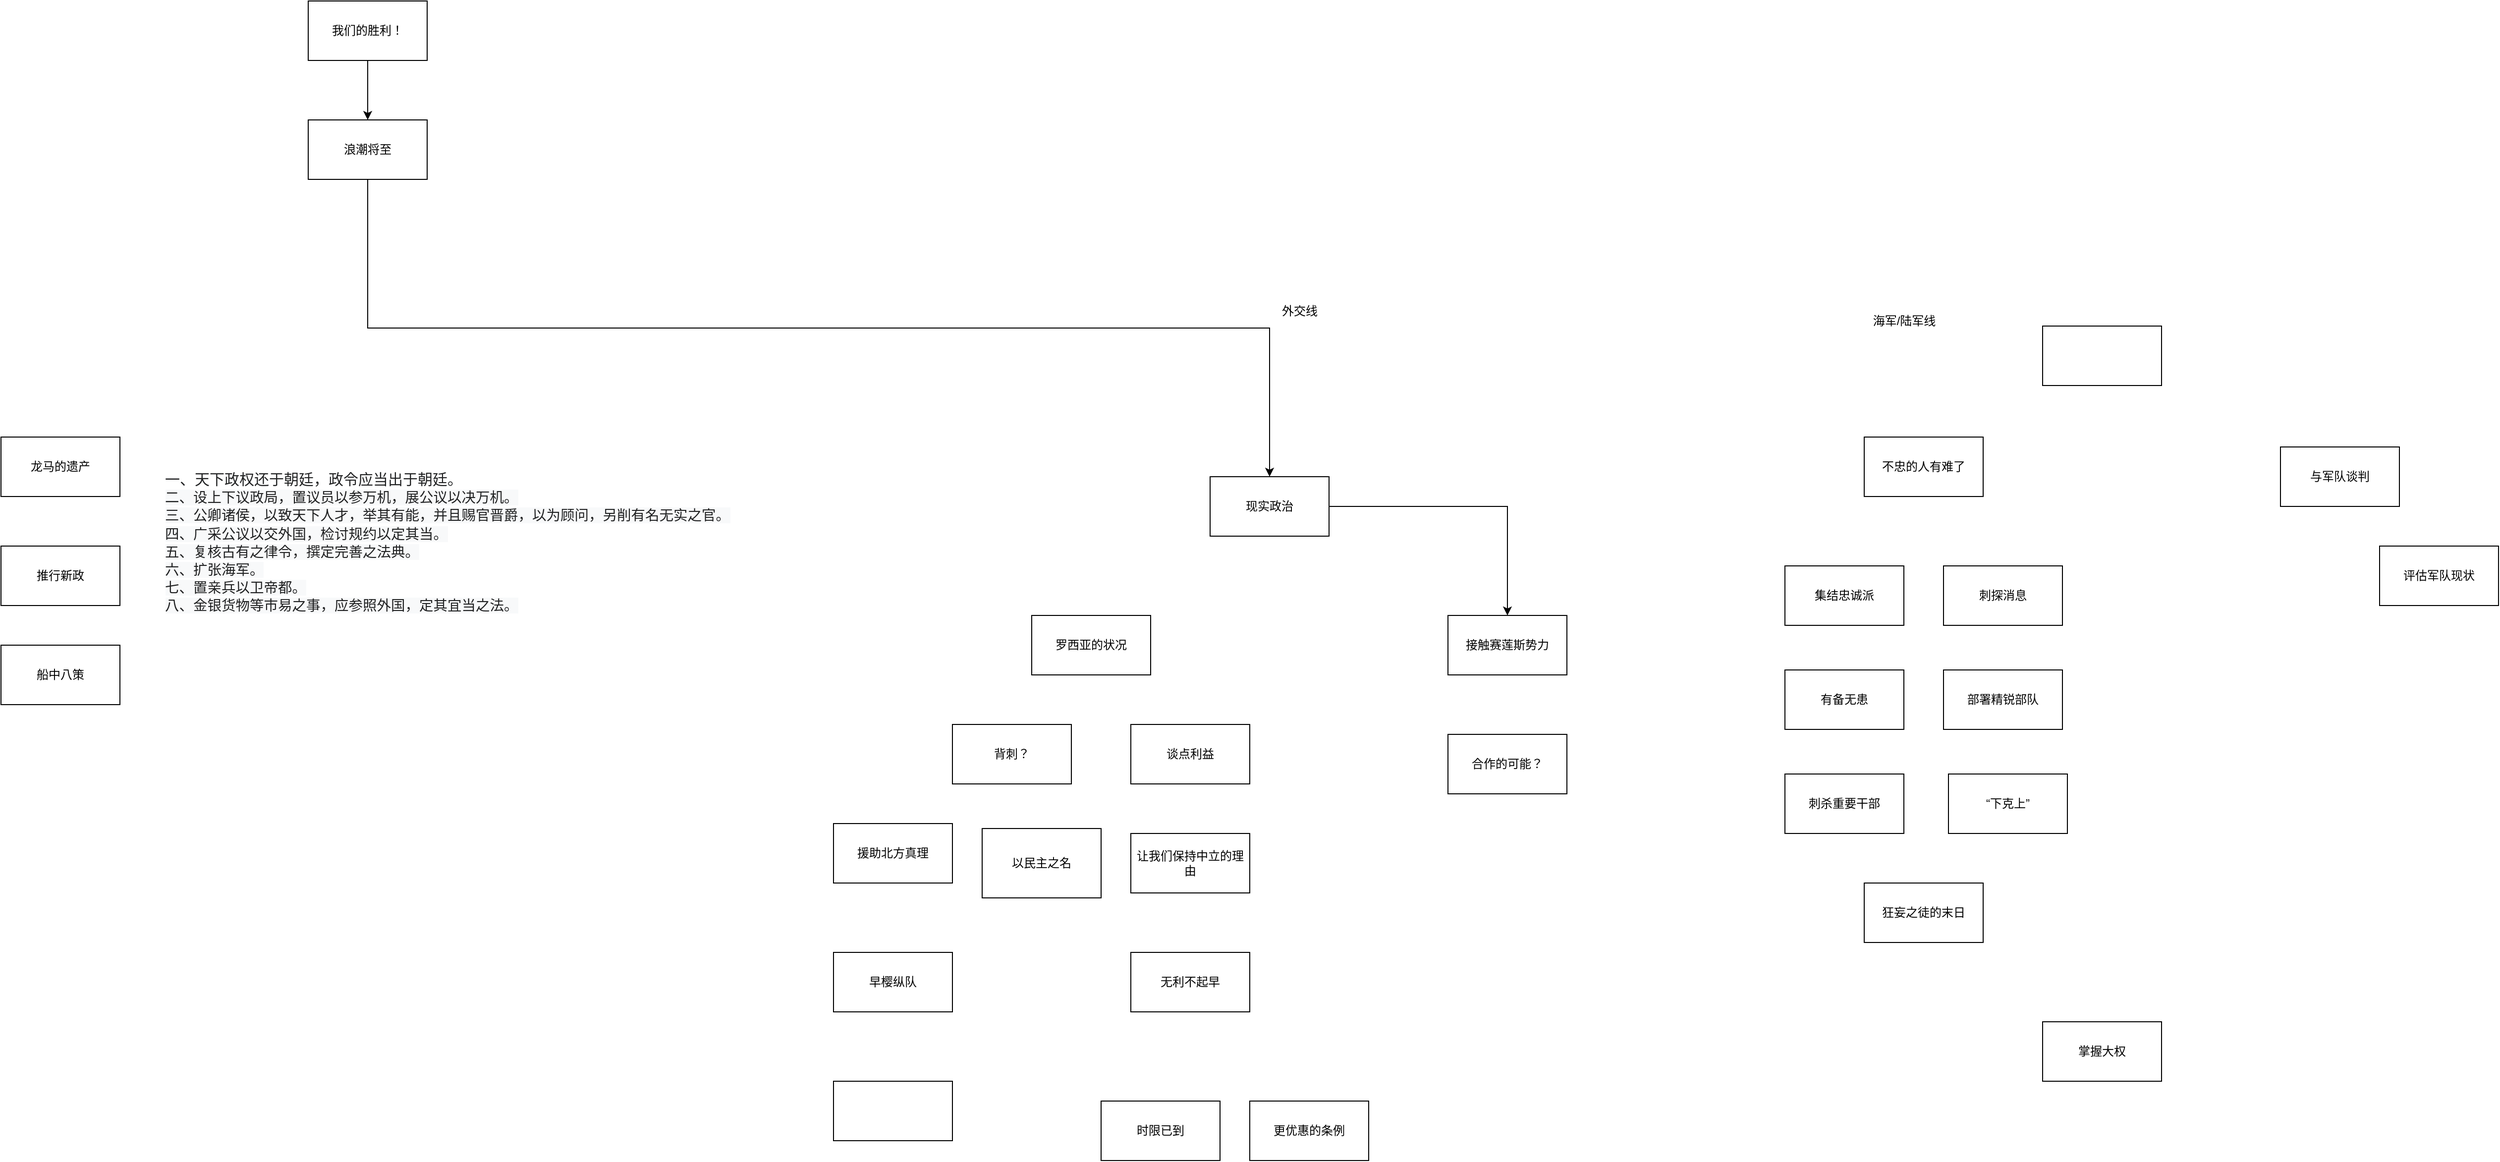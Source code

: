 <mxfile version="21.7.5" type="github">
  <diagram name="第 1 页" id="JlPKs8igPb9OWb3KKn4p">
    <mxGraphModel dx="1662" dy="782" grid="1" gridSize="10" guides="1" tooltips="1" connect="1" arrows="1" fold="1" page="1" pageScale="1" pageWidth="1920" pageHeight="1200" math="0" shadow="0">
      <root>
        <mxCell id="0" />
        <mxCell id="1" parent="0" />
        <mxCell id="HKs2FlNLfid7ec28tHd5-4" style="edgeStyle=orthogonalEdgeStyle;rounded=0;orthogonalLoop=1;jettySize=auto;html=1;" parent="1" source="HKs2FlNLfid7ec28tHd5-1" target="HKs2FlNLfid7ec28tHd5-2" edge="1">
          <mxGeometry relative="1" as="geometry" />
        </mxCell>
        <mxCell id="HKs2FlNLfid7ec28tHd5-1" value="我们的胜利！" style="rounded=0;whiteSpace=wrap;html=1;" parent="1" vertex="1">
          <mxGeometry x="820" y="190" width="120" height="60" as="geometry" />
        </mxCell>
        <mxCell id="HKs2FlNLfid7ec28tHd5-5" style="edgeStyle=orthogonalEdgeStyle;rounded=0;orthogonalLoop=1;jettySize=auto;html=1;exitX=0.5;exitY=1;exitDx=0;exitDy=0;entryX=0.5;entryY=0;entryDx=0;entryDy=0;" parent="1" source="HKs2FlNLfid7ec28tHd5-2" target="HKs2FlNLfid7ec28tHd5-3" edge="1">
          <mxGeometry relative="1" as="geometry" />
        </mxCell>
        <mxCell id="HKs2FlNLfid7ec28tHd5-2" value="浪潮将至" style="rounded=0;whiteSpace=wrap;html=1;" parent="1" vertex="1">
          <mxGeometry x="820" y="310" width="120" height="60" as="geometry" />
        </mxCell>
        <mxCell id="HKs2FlNLfid7ec28tHd5-8" style="edgeStyle=orthogonalEdgeStyle;rounded=0;orthogonalLoop=1;jettySize=auto;html=1;" parent="1" source="HKs2FlNLfid7ec28tHd5-3" target="HKs2FlNLfid7ec28tHd5-7" edge="1">
          <mxGeometry relative="1" as="geometry" />
        </mxCell>
        <mxCell id="HKs2FlNLfid7ec28tHd5-3" value="现实政治" style="rounded=0;whiteSpace=wrap;html=1;" parent="1" vertex="1">
          <mxGeometry x="1730" y="670" width="120" height="60" as="geometry" />
        </mxCell>
        <mxCell id="HKs2FlNLfid7ec28tHd5-6" value="外交线" style="text;html=1;align=center;verticalAlign=middle;resizable=0;points=[];autosize=1;strokeColor=none;fillColor=none;" parent="1" vertex="1">
          <mxGeometry x="1790" y="488" width="60" height="30" as="geometry" />
        </mxCell>
        <mxCell id="HKs2FlNLfid7ec28tHd5-7" value="接触赛莲斯势力" style="rounded=0;whiteSpace=wrap;html=1;" parent="1" vertex="1">
          <mxGeometry x="1970" y="810" width="120" height="60" as="geometry" />
        </mxCell>
        <mxCell id="HKs2FlNLfid7ec28tHd5-9" value="合作的可能？" style="whiteSpace=wrap;html=1;" parent="1" vertex="1">
          <mxGeometry x="1970" y="930" width="120" height="60" as="geometry" />
        </mxCell>
        <mxCell id="HKs2FlNLfid7ec28tHd5-10" value="罗西亚的状况" style="whiteSpace=wrap;html=1;" parent="1" vertex="1">
          <mxGeometry x="1550" y="810" width="120" height="60" as="geometry" />
        </mxCell>
        <mxCell id="HKs2FlNLfid7ec28tHd5-11" value="背刺？" style="whiteSpace=wrap;html=1;" parent="1" vertex="1">
          <mxGeometry x="1470" y="920" width="120" height="60" as="geometry" />
        </mxCell>
        <mxCell id="HKs2FlNLfid7ec28tHd5-12" value="谈点利益" style="whiteSpace=wrap;html=1;" parent="1" vertex="1">
          <mxGeometry x="1650" y="920" width="120" height="60" as="geometry" />
        </mxCell>
        <mxCell id="HKs2FlNLfid7ec28tHd5-13" value="让我们保持中立的理由" style="whiteSpace=wrap;html=1;" parent="1" vertex="1">
          <mxGeometry x="1650" y="1030" width="120" height="60" as="geometry" />
        </mxCell>
        <mxCell id="HKs2FlNLfid7ec28tHd5-14" value="无利不起早" style="whiteSpace=wrap;html=1;" parent="1" vertex="1">
          <mxGeometry x="1650" y="1150" width="120" height="60" as="geometry" />
        </mxCell>
        <mxCell id="HKs2FlNLfid7ec28tHd5-15" value="援助北方真理" style="whiteSpace=wrap;html=1;" parent="1" vertex="1">
          <mxGeometry x="1350" y="1020" width="120" height="60" as="geometry" />
        </mxCell>
        <mxCell id="HKs2FlNLfid7ec28tHd5-16" value="早樱纵队" style="whiteSpace=wrap;html=1;" parent="1" vertex="1">
          <mxGeometry x="1350" y="1150" width="120" height="60" as="geometry" />
        </mxCell>
        <mxCell id="HKs2FlNLfid7ec28tHd5-17" value="" style="whiteSpace=wrap;html=1;" parent="1" vertex="1">
          <mxGeometry x="1350" y="1280" width="120" height="60" as="geometry" />
        </mxCell>
        <mxCell id="HKs2FlNLfid7ec28tHd5-19" value="时限已到" style="whiteSpace=wrap;html=1;" parent="1" vertex="1">
          <mxGeometry x="1620" y="1300" width="120" height="60" as="geometry" />
        </mxCell>
        <mxCell id="HKs2FlNLfid7ec28tHd5-20" value="更优惠的条例" style="whiteSpace=wrap;html=1;" parent="1" vertex="1">
          <mxGeometry x="1770" y="1300" width="120" height="60" as="geometry" />
        </mxCell>
        <mxCell id="HKs2FlNLfid7ec28tHd5-21" value="以民主之名" style="whiteSpace=wrap;html=1;" parent="1" vertex="1">
          <mxGeometry x="1500" y="1025" width="120" height="70" as="geometry" />
        </mxCell>
        <mxCell id="HKs2FlNLfid7ec28tHd5-22" value="龙马的遗产" style="whiteSpace=wrap;html=1;" parent="1" vertex="1">
          <mxGeometry x="510" y="630" width="120" height="60" as="geometry" />
        </mxCell>
        <mxCell id="HKs2FlNLfid7ec28tHd5-24" value="推行新政" style="whiteSpace=wrap;html=1;" parent="1" vertex="1">
          <mxGeometry x="510" y="740" width="120" height="60" as="geometry" />
        </mxCell>
        <mxCell id="HKs2FlNLfid7ec28tHd5-26" value="船中八策" style="whiteSpace=wrap;html=1;" parent="1" vertex="1">
          <mxGeometry x="510" y="840" width="120" height="60" as="geometry" />
        </mxCell>
        <mxCell id="HKs2FlNLfid7ec28tHd5-27" value="&lt;p style=&quot;margin: 0px 0px 0.5em; color: rgb(32, 33, 34); font-family: sans-serif; font-size: 15.008px; text-align: start; background-color: rgb(255, 255, 255);&quot;&gt;一、天下政权还于朝廷，政令应当出于朝廷。&lt;br style=&quot;font-size: 14.258px; background-color: rgb(248, 249, 250);&quot;&gt;&lt;span style=&quot;font-size: 14.258px; background-color: rgb(248, 249, 250);&quot;&gt;二、设上下议政局，置议员以参万机，展公议以决万机。&lt;/span&gt;&lt;br style=&quot;font-size: 14.258px; background-color: rgb(248, 249, 250);&quot;&gt;&lt;span style=&quot;font-size: 14.258px; background-color: rgb(248, 249, 250);&quot;&gt;三、公卿诸侯，以致天下人才，举其有能，并且赐官晋爵，以为顾问，另削有名无实之官。&lt;/span&gt;&lt;br style=&quot;font-size: 14.258px; background-color: rgb(248, 249, 250);&quot;&gt;&lt;span style=&quot;font-size: 14.258px; background-color: rgb(248, 249, 250);&quot;&gt;四、广采公议以交外国，检讨规约以定其当。&lt;/span&gt;&lt;br style=&quot;font-size: 14.258px; background-color: rgb(248, 249, 250);&quot;&gt;&lt;span style=&quot;font-size: 14.258px; background-color: rgb(248, 249, 250);&quot;&gt;五、复核古有之律令，撰定完善之法典。&lt;/span&gt;&lt;br style=&quot;font-size: 14.258px; background-color: rgb(248, 249, 250);&quot;&gt;&lt;span style=&quot;font-size: 14.258px; background-color: rgb(248, 249, 250);&quot;&gt;六、扩张海军。&lt;/span&gt;&lt;br style=&quot;font-size: 14.258px; background-color: rgb(248, 249, 250);&quot;&gt;&lt;span style=&quot;font-size: 14.258px; background-color: rgb(248, 249, 250);&quot;&gt;七、置亲兵以卫帝都。&lt;/span&gt;&lt;br style=&quot;font-size: 14.258px; background-color: rgb(248, 249, 250);&quot;&gt;&lt;span style=&quot;font-size: 14.258px; background-color: rgb(248, 249, 250);&quot;&gt;八、金银货物等市易之事，应参照外国，定其宜当之法。&lt;/span&gt;&lt;br&gt;&lt;/p&gt;" style="text;html=1;align=center;verticalAlign=middle;resizable=0;points=[];autosize=1;strokeColor=none;fillColor=none;" parent="1" vertex="1">
          <mxGeometry x="665" y="655" width="590" height="170" as="geometry" />
        </mxCell>
        <mxCell id="lXyVNuYwYLjohMRoK8uW-1" value="" style="whiteSpace=wrap;html=1;" vertex="1" parent="1">
          <mxGeometry x="2570" y="518" width="120" height="60" as="geometry" />
        </mxCell>
        <mxCell id="lXyVNuYwYLjohMRoK8uW-2" value="海军/陆军线" style="text;html=1;align=center;verticalAlign=middle;resizable=0;points=[];autosize=1;strokeColor=none;fillColor=none;" vertex="1" parent="1">
          <mxGeometry x="2385" y="498" width="90" height="30" as="geometry" />
        </mxCell>
        <mxCell id="lXyVNuYwYLjohMRoK8uW-3" value="掌握大权" style="whiteSpace=wrap;html=1;" vertex="1" parent="1">
          <mxGeometry x="2570" y="1220" width="120" height="60" as="geometry" />
        </mxCell>
        <mxCell id="lXyVNuYwYLjohMRoK8uW-4" value="与军队谈判" style="whiteSpace=wrap;html=1;" vertex="1" parent="1">
          <mxGeometry x="2810" y="640" width="120" height="60" as="geometry" />
        </mxCell>
        <mxCell id="lXyVNuYwYLjohMRoK8uW-5" value="不忠的人有难了" style="whiteSpace=wrap;html=1;" vertex="1" parent="1">
          <mxGeometry x="2390" y="630" width="120" height="60" as="geometry" />
        </mxCell>
        <mxCell id="lXyVNuYwYLjohMRoK8uW-6" value="评估军队现状" style="whiteSpace=wrap;html=1;" vertex="1" parent="1">
          <mxGeometry x="2910" y="740" width="120" height="60" as="geometry" />
        </mxCell>
        <mxCell id="lXyVNuYwYLjohMRoK8uW-8" value="刺探消息" style="whiteSpace=wrap;html=1;" vertex="1" parent="1">
          <mxGeometry x="2470" y="760" width="120" height="60" as="geometry" />
        </mxCell>
        <mxCell id="lXyVNuYwYLjohMRoK8uW-9" value="集结忠诚派" style="whiteSpace=wrap;html=1;" vertex="1" parent="1">
          <mxGeometry x="2310" y="760" width="120" height="60" as="geometry" />
        </mxCell>
        <mxCell id="lXyVNuYwYLjohMRoK8uW-10" value="部署精锐部队" style="whiteSpace=wrap;html=1;" vertex="1" parent="1">
          <mxGeometry x="2470" y="865" width="120" height="60" as="geometry" />
        </mxCell>
        <mxCell id="lXyVNuYwYLjohMRoK8uW-11" value="有备无患" style="whiteSpace=wrap;html=1;" vertex="1" parent="1">
          <mxGeometry x="2310" y="865" width="120" height="60" as="geometry" />
        </mxCell>
        <mxCell id="lXyVNuYwYLjohMRoK8uW-12" value="“下克上”" style="whiteSpace=wrap;html=1;" vertex="1" parent="1">
          <mxGeometry x="2475" y="970" width="120" height="60" as="geometry" />
        </mxCell>
        <mxCell id="lXyVNuYwYLjohMRoK8uW-13" value="刺杀重要干部" style="whiteSpace=wrap;html=1;" vertex="1" parent="1">
          <mxGeometry x="2310" y="970" width="120" height="60" as="geometry" />
        </mxCell>
        <mxCell id="lXyVNuYwYLjohMRoK8uW-15" value="狂妄之徒的末日" style="whiteSpace=wrap;html=1;" vertex="1" parent="1">
          <mxGeometry x="2390" y="1080" width="120" height="60" as="geometry" />
        </mxCell>
      </root>
    </mxGraphModel>
  </diagram>
</mxfile>
